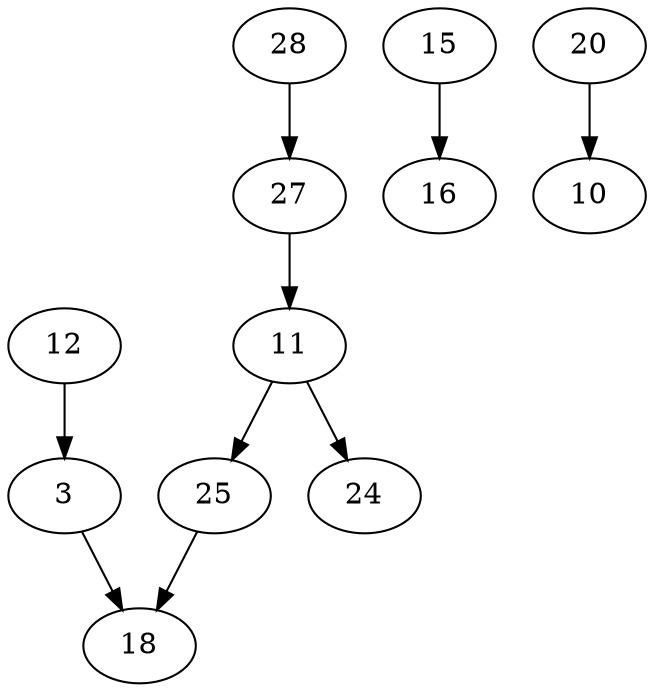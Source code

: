 digraph X {
11 -> 25;
28 -> 27;
25 -> 18;
11 -> 24;
15 -> 16;
20 -> 10;
27 -> 11;
3 -> 18;
12 -> 3;
}

